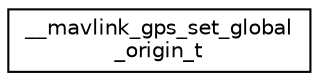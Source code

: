 digraph "Graphical Class Hierarchy"
{
 // INTERACTIVE_SVG=YES
  edge [fontname="Helvetica",fontsize="10",labelfontname="Helvetica",labelfontsize="10"];
  node [fontname="Helvetica",fontsize="10",shape=record];
  rankdir="LR";
  Node1 [label="__mavlink_gps_set_global\l_origin_t",height=0.2,width=0.4,color="black", fillcolor="white", style="filled",URL="$struct____mavlink__gps__set__global__origin__t.html"];
}
